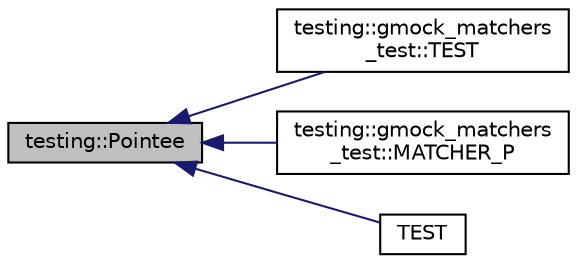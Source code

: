 digraph "testing::Pointee"
{
  edge [fontname="Helvetica",fontsize="10",labelfontname="Helvetica",labelfontsize="10"];
  node [fontname="Helvetica",fontsize="10",shape=record];
  rankdir="LR";
  Node1256 [label="testing::Pointee",height=0.2,width=0.4,color="black", fillcolor="grey75", style="filled", fontcolor="black"];
  Node1256 -> Node1257 [dir="back",color="midnightblue",fontsize="10",style="solid",fontname="Helvetica"];
  Node1257 [label="testing::gmock_matchers\l_test::TEST",height=0.2,width=0.4,color="black", fillcolor="white", style="filled",URL="$d5/de1/namespacetesting_1_1gmock__matchers__test.html#ad6a13303d164fa9ca035a137840b78cb"];
  Node1256 -> Node1258 [dir="back",color="midnightblue",fontsize="10",style="solid",fontname="Helvetica"];
  Node1258 [label="testing::gmock_matchers\l_test::MATCHER_P",height=0.2,width=0.4,color="black", fillcolor="white", style="filled",URL="$d5/de1/namespacetesting_1_1gmock__matchers__test.html#a3d3f285bba1766bf9daf840a16e79924"];
  Node1256 -> Node1259 [dir="back",color="midnightblue",fontsize="10",style="solid",fontname="Helvetica"];
  Node1259 [label="TEST",height=0.2,width=0.4,color="black", fillcolor="white", style="filled",URL="$d8/dce/gmock__link__test_8h.html#a87dc8bf67fbb09f4887bd73c4c3d4cc1"];
}
